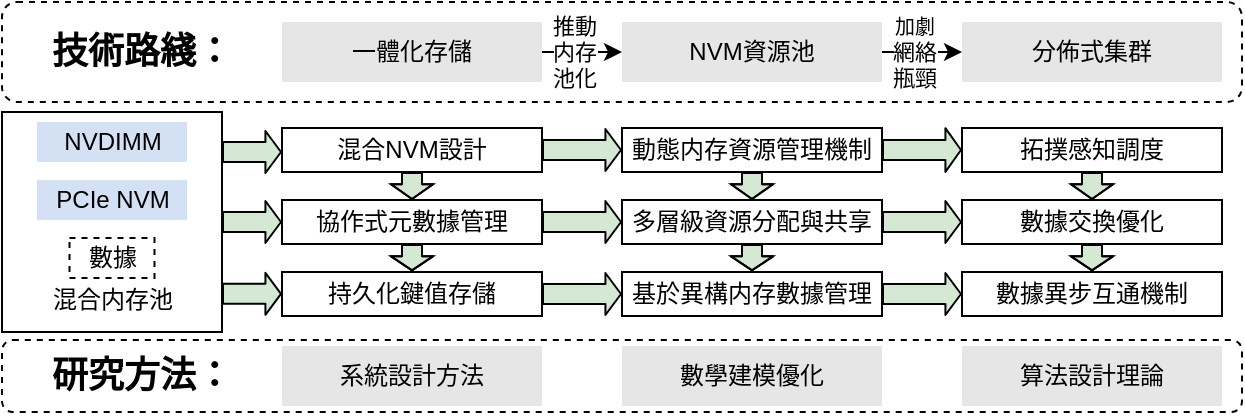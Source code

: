 <mxfile version="21.2.9" type="github">
  <diagram name="第 1 页" id="NDWKnzEPHrljbDT7hTDo">
    <mxGraphModel dx="961" dy="550" grid="1" gridSize="10" guides="1" tooltips="1" connect="1" arrows="1" fold="1" page="1" pageScale="1" pageWidth="827" pageHeight="1169" math="0" shadow="0">
      <root>
        <mxCell id="0" />
        <mxCell id="1" parent="0" />
        <mxCell id="UJ0Nv2wdFsxsvXTZG-oF-1" value="" style="rounded=1;whiteSpace=wrap;html=1;dashed=1;" vertex="1" parent="1">
          <mxGeometry x="130" y="255" width="620" height="50" as="geometry" />
        </mxCell>
        <mxCell id="UJ0Nv2wdFsxsvXTZG-oF-2" value="&lt;b&gt;&lt;font style=&quot;font-size: 18px;&quot;&gt;技術路綫：&lt;/font&gt;&lt;/b&gt;" style="text;html=1;strokeColor=none;fillColor=none;align=center;verticalAlign=middle;whiteSpace=wrap;rounded=0;" vertex="1" parent="1">
          <mxGeometry x="150" y="260" width="100" height="40" as="geometry" />
        </mxCell>
        <mxCell id="UJ0Nv2wdFsxsvXTZG-oF-8" style="edgeStyle=orthogonalEdgeStyle;rounded=0;orthogonalLoop=1;jettySize=auto;html=1;entryX=0;entryY=0.5;entryDx=0;entryDy=0;" edge="1" parent="1" source="UJ0Nv2wdFsxsvXTZG-oF-3" target="UJ0Nv2wdFsxsvXTZG-oF-6">
          <mxGeometry relative="1" as="geometry">
            <Array as="points">
              <mxPoint x="420" y="280" />
              <mxPoint x="420" y="280" />
            </Array>
          </mxGeometry>
        </mxCell>
        <mxCell id="UJ0Nv2wdFsxsvXTZG-oF-11" value="推動&lt;br&gt;内存&lt;br&gt;池化" style="edgeLabel;html=1;align=center;verticalAlign=middle;resizable=0;points=[];" vertex="1" connectable="0" parent="UJ0Nv2wdFsxsvXTZG-oF-8">
          <mxGeometry x="-0.147" relative="1" as="geometry">
            <mxPoint x="-1" as="offset" />
          </mxGeometry>
        </mxCell>
        <mxCell id="UJ0Nv2wdFsxsvXTZG-oF-3" value="一體化存儲" style="rounded=0;whiteSpace=wrap;html=1;strokeColor=none;fillColor=#E6E6E6;" vertex="1" parent="1">
          <mxGeometry x="270" y="265" width="130" height="30" as="geometry" />
        </mxCell>
        <mxCell id="UJ0Nv2wdFsxsvXTZG-oF-9" style="edgeStyle=orthogonalEdgeStyle;rounded=0;orthogonalLoop=1;jettySize=auto;html=1;entryX=0;entryY=0.5;entryDx=0;entryDy=0;" edge="1" parent="1" source="UJ0Nv2wdFsxsvXTZG-oF-6" target="UJ0Nv2wdFsxsvXTZG-oF-7">
          <mxGeometry relative="1" as="geometry" />
        </mxCell>
        <mxCell id="UJ0Nv2wdFsxsvXTZG-oF-10" value="&lt;span style=&quot;font-size: 10px;&quot;&gt;加劇&lt;br&gt;&lt;/span&gt;網絡&lt;br&gt;瓶頸" style="edgeLabel;html=1;align=center;verticalAlign=middle;resizable=0;points=[];" vertex="1" connectable="0" parent="UJ0Nv2wdFsxsvXTZG-oF-9">
          <mxGeometry x="-0.347" relative="1" as="geometry">
            <mxPoint x="3" as="offset" />
          </mxGeometry>
        </mxCell>
        <mxCell id="UJ0Nv2wdFsxsvXTZG-oF-6" value="NVM資源池" style="rounded=0;whiteSpace=wrap;html=1;strokeColor=none;fillColor=#E6E6E6;" vertex="1" parent="1">
          <mxGeometry x="440" y="265" width="130" height="30" as="geometry" />
        </mxCell>
        <mxCell id="UJ0Nv2wdFsxsvXTZG-oF-7" value="分佈式集群" style="rounded=0;whiteSpace=wrap;html=1;strokeColor=none;fillColor=#E6E6E6;" vertex="1" parent="1">
          <mxGeometry x="610" y="265" width="130" height="30" as="geometry" />
        </mxCell>
        <mxCell id="UJ0Nv2wdFsxsvXTZG-oF-12" value="" style="rounded=0;whiteSpace=wrap;html=1;" vertex="1" parent="1">
          <mxGeometry x="130" y="310" width="110" height="110" as="geometry" />
        </mxCell>
        <mxCell id="UJ0Nv2wdFsxsvXTZG-oF-13" value="NVDIMM" style="rounded=0;whiteSpace=wrap;html=1;strokeColor=none;fillColor=#D4E1F5;" vertex="1" parent="1">
          <mxGeometry x="147.5" y="315" width="75" height="20" as="geometry" />
        </mxCell>
        <mxCell id="UJ0Nv2wdFsxsvXTZG-oF-15" value="PCIe NVM" style="rounded=0;whiteSpace=wrap;html=1;strokeColor=none;fillColor=#D4E1F5;" vertex="1" parent="1">
          <mxGeometry x="147.5" y="344" width="75" height="20" as="geometry" />
        </mxCell>
        <mxCell id="UJ0Nv2wdFsxsvXTZG-oF-16" value="數據" style="rounded=0;whiteSpace=wrap;html=1;dashed=1;" vertex="1" parent="1">
          <mxGeometry x="163.75" y="373" width="42.5" height="20" as="geometry" />
        </mxCell>
        <mxCell id="UJ0Nv2wdFsxsvXTZG-oF-17" value="混合内存池" style="text;html=1;strokeColor=none;fillColor=none;align=center;verticalAlign=middle;whiteSpace=wrap;rounded=0;" vertex="1" parent="1">
          <mxGeometry x="147.5" y="389" width="75" height="30" as="geometry" />
        </mxCell>
        <mxCell id="UJ0Nv2wdFsxsvXTZG-oF-24" style="edgeStyle=orthogonalEdgeStyle;rounded=1;orthogonalLoop=1;jettySize=auto;html=1;entryX=0.5;entryY=0;entryDx=0;entryDy=0;shape=flexArrow;endWidth=10;endSize=2.119;fillColor=#D5E8D4;" edge="1" parent="1" source="UJ0Nv2wdFsxsvXTZG-oF-19" target="UJ0Nv2wdFsxsvXTZG-oF-20">
          <mxGeometry relative="1" as="geometry" />
        </mxCell>
        <mxCell id="UJ0Nv2wdFsxsvXTZG-oF-53" style="edgeStyle=orthogonalEdgeStyle;rounded=1;orthogonalLoop=1;jettySize=auto;html=1;exitX=1;exitY=0.5;exitDx=0;exitDy=0;entryX=0;entryY=0.5;entryDx=0;entryDy=0;shape=flexArrow;width=10;endWidth=10;endSize=2.263;fillColor=#D5E8D4;" edge="1" parent="1" source="UJ0Nv2wdFsxsvXTZG-oF-19" target="UJ0Nv2wdFsxsvXTZG-oF-44">
          <mxGeometry relative="1" as="geometry" />
        </mxCell>
        <mxCell id="UJ0Nv2wdFsxsvXTZG-oF-19" value="混合NVM設計" style="rounded=0;whiteSpace=wrap;html=1;" vertex="1" parent="1">
          <mxGeometry x="270" y="318" width="130" height="22" as="geometry" />
        </mxCell>
        <mxCell id="UJ0Nv2wdFsxsvXTZG-oF-25" style="edgeStyle=orthogonalEdgeStyle;rounded=1;orthogonalLoop=1;jettySize=auto;html=1;entryX=0.5;entryY=-0.015;entryDx=0;entryDy=0;entryPerimeter=0;shape=flexArrow;endWidth=10;endSize=2;startSize=6;fillColor=#D5E8D4;" edge="1" parent="1" source="UJ0Nv2wdFsxsvXTZG-oF-20" target="UJ0Nv2wdFsxsvXTZG-oF-21">
          <mxGeometry relative="1" as="geometry" />
        </mxCell>
        <mxCell id="UJ0Nv2wdFsxsvXTZG-oF-55" style="edgeStyle=orthogonalEdgeStyle;rounded=1;orthogonalLoop=1;jettySize=auto;html=1;entryX=0;entryY=0.5;entryDx=0;entryDy=0;shape=flexArrow;endWidth=10;endSize=2.263;fillColor=#D5E8D4;" edge="1" parent="1" source="UJ0Nv2wdFsxsvXTZG-oF-20" target="UJ0Nv2wdFsxsvXTZG-oF-46">
          <mxGeometry relative="1" as="geometry" />
        </mxCell>
        <mxCell id="UJ0Nv2wdFsxsvXTZG-oF-20" value="協作式元數據管理" style="rounded=0;whiteSpace=wrap;html=1;" vertex="1" parent="1">
          <mxGeometry x="270" y="354" width="130" height="22" as="geometry" />
        </mxCell>
        <mxCell id="UJ0Nv2wdFsxsvXTZG-oF-56" style="edgeStyle=orthogonalEdgeStyle;rounded=1;orthogonalLoop=1;jettySize=auto;html=1;entryX=0;entryY=0.5;entryDx=0;entryDy=0;shape=flexArrow;endWidth=10;endSize=2.263;fillColor=#D5E8D4;" edge="1" parent="1" source="UJ0Nv2wdFsxsvXTZG-oF-21" target="UJ0Nv2wdFsxsvXTZG-oF-47">
          <mxGeometry relative="1" as="geometry" />
        </mxCell>
        <mxCell id="UJ0Nv2wdFsxsvXTZG-oF-21" value="持久化鍵值存儲" style="rounded=0;whiteSpace=wrap;html=1;" vertex="1" parent="1">
          <mxGeometry x="270" y="390" width="130" height="22" as="geometry" />
        </mxCell>
        <mxCell id="UJ0Nv2wdFsxsvXTZG-oF-40" value="" style="endArrow=classic;html=1;rounded=1;entryX=0;entryY=0.5;entryDx=0;entryDy=0;shape=flexArrow;width=10;endSize=2.263;endWidth=10;fillColor=#D5E8D4;" edge="1" parent="1" target="UJ0Nv2wdFsxsvXTZG-oF-20">
          <mxGeometry width="50" height="50" relative="1" as="geometry">
            <mxPoint x="240" y="365" as="sourcePoint" />
            <mxPoint x="260" y="340" as="targetPoint" />
          </mxGeometry>
        </mxCell>
        <mxCell id="UJ0Nv2wdFsxsvXTZG-oF-41" value="" style="endArrow=classic;html=1;rounded=1;entryX=0;entryY=0.5;entryDx=0;entryDy=0;shape=flexArrow;width=10;endSize=2.263;endWidth=10;fillColor=#D5E8D4;" edge="1" parent="1">
          <mxGeometry width="50" height="50" relative="1" as="geometry">
            <mxPoint x="240" y="400.9" as="sourcePoint" />
            <mxPoint x="270" y="400.9" as="targetPoint" />
          </mxGeometry>
        </mxCell>
        <mxCell id="UJ0Nv2wdFsxsvXTZG-oF-42" value="" style="endArrow=classic;html=1;rounded=1;entryX=0;entryY=0.5;entryDx=0;entryDy=0;shape=flexArrow;width=10;endSize=2.263;endWidth=10;fillColor=#D5E8D4;" edge="1" parent="1">
          <mxGeometry width="50" height="50" relative="1" as="geometry">
            <mxPoint x="240" y="330" as="sourcePoint" />
            <mxPoint x="270" y="330" as="targetPoint" />
          </mxGeometry>
        </mxCell>
        <mxCell id="UJ0Nv2wdFsxsvXTZG-oF-43" style="edgeStyle=orthogonalEdgeStyle;rounded=1;orthogonalLoop=1;jettySize=auto;html=1;entryX=0.5;entryY=0;entryDx=0;entryDy=0;shape=flexArrow;endWidth=10;endSize=2.119;fillColor=#D5E8D4;" edge="1" parent="1" source="UJ0Nv2wdFsxsvXTZG-oF-44" target="UJ0Nv2wdFsxsvXTZG-oF-46">
          <mxGeometry relative="1" as="geometry" />
        </mxCell>
        <mxCell id="UJ0Nv2wdFsxsvXTZG-oF-54" style="edgeStyle=orthogonalEdgeStyle;rounded=1;orthogonalLoop=1;jettySize=auto;html=1;entryX=0;entryY=0.5;entryDx=0;entryDy=0;shape=flexArrow;endWidth=10.857;endSize=2.263;fillColor=#D5E8D4;" edge="1" parent="1" source="UJ0Nv2wdFsxsvXTZG-oF-44" target="UJ0Nv2wdFsxsvXTZG-oF-49">
          <mxGeometry relative="1" as="geometry" />
        </mxCell>
        <mxCell id="UJ0Nv2wdFsxsvXTZG-oF-44" value="動態内存資源管理機制" style="rounded=0;whiteSpace=wrap;html=1;" vertex="1" parent="1">
          <mxGeometry x="440" y="318" width="130" height="22" as="geometry" />
        </mxCell>
        <mxCell id="UJ0Nv2wdFsxsvXTZG-oF-45" style="edgeStyle=orthogonalEdgeStyle;rounded=1;orthogonalLoop=1;jettySize=auto;html=1;entryX=0.5;entryY=-0.015;entryDx=0;entryDy=0;entryPerimeter=0;shape=flexArrow;endWidth=10;endSize=2;startSize=6;fillColor=#D5E8D4;" edge="1" parent="1" source="UJ0Nv2wdFsxsvXTZG-oF-46" target="UJ0Nv2wdFsxsvXTZG-oF-47">
          <mxGeometry relative="1" as="geometry" />
        </mxCell>
        <mxCell id="UJ0Nv2wdFsxsvXTZG-oF-58" style="edgeStyle=orthogonalEdgeStyle;rounded=1;orthogonalLoop=1;jettySize=auto;html=1;entryX=0;entryY=0.5;entryDx=0;entryDy=0;shape=flexArrow;endWidth=10;endSize=2.263;fillColor=#D5E8D4;" edge="1" parent="1" source="UJ0Nv2wdFsxsvXTZG-oF-46" target="UJ0Nv2wdFsxsvXTZG-oF-51">
          <mxGeometry relative="1" as="geometry" />
        </mxCell>
        <mxCell id="UJ0Nv2wdFsxsvXTZG-oF-46" value="多層級資源分配與共享" style="rounded=0;whiteSpace=wrap;html=1;" vertex="1" parent="1">
          <mxGeometry x="440" y="354" width="130" height="22" as="geometry" />
        </mxCell>
        <mxCell id="UJ0Nv2wdFsxsvXTZG-oF-57" style="edgeStyle=orthogonalEdgeStyle;rounded=1;orthogonalLoop=1;jettySize=auto;html=1;entryX=0;entryY=0.5;entryDx=0;entryDy=0;shape=flexArrow;endWidth=10;endSize=2.263;fillColor=#D5E8D4;" edge="1" parent="1" source="UJ0Nv2wdFsxsvXTZG-oF-47" target="UJ0Nv2wdFsxsvXTZG-oF-52">
          <mxGeometry relative="1" as="geometry" />
        </mxCell>
        <mxCell id="UJ0Nv2wdFsxsvXTZG-oF-47" value="基於異構内存數據管理" style="rounded=0;whiteSpace=wrap;html=1;" vertex="1" parent="1">
          <mxGeometry x="440" y="390" width="130" height="22" as="geometry" />
        </mxCell>
        <mxCell id="UJ0Nv2wdFsxsvXTZG-oF-48" style="edgeStyle=orthogonalEdgeStyle;rounded=1;orthogonalLoop=1;jettySize=auto;html=1;entryX=0.5;entryY=0;entryDx=0;entryDy=0;shape=flexArrow;endWidth=10;endSize=2.119;fillColor=#D5E8D4;" edge="1" parent="1" source="UJ0Nv2wdFsxsvXTZG-oF-49" target="UJ0Nv2wdFsxsvXTZG-oF-51">
          <mxGeometry relative="1" as="geometry" />
        </mxCell>
        <mxCell id="UJ0Nv2wdFsxsvXTZG-oF-49" value="拓撲感知調度" style="rounded=0;whiteSpace=wrap;html=1;" vertex="1" parent="1">
          <mxGeometry x="610" y="318" width="130" height="22" as="geometry" />
        </mxCell>
        <mxCell id="UJ0Nv2wdFsxsvXTZG-oF-50" style="edgeStyle=orthogonalEdgeStyle;rounded=1;orthogonalLoop=1;jettySize=auto;html=1;entryX=0.5;entryY=-0.015;entryDx=0;entryDy=0;entryPerimeter=0;shape=flexArrow;endWidth=10;endSize=2;startSize=6;fillColor=#D5E8D4;" edge="1" parent="1" source="UJ0Nv2wdFsxsvXTZG-oF-51" target="UJ0Nv2wdFsxsvXTZG-oF-52">
          <mxGeometry relative="1" as="geometry" />
        </mxCell>
        <mxCell id="UJ0Nv2wdFsxsvXTZG-oF-51" value="數據交換優化" style="rounded=0;whiteSpace=wrap;html=1;" vertex="1" parent="1">
          <mxGeometry x="610" y="354" width="130" height="22" as="geometry" />
        </mxCell>
        <mxCell id="UJ0Nv2wdFsxsvXTZG-oF-52" value="數據異步互通機制" style="rounded=0;whiteSpace=wrap;html=1;" vertex="1" parent="1">
          <mxGeometry x="610" y="390" width="130" height="22" as="geometry" />
        </mxCell>
        <mxCell id="UJ0Nv2wdFsxsvXTZG-oF-62" value="" style="rounded=1;whiteSpace=wrap;html=1;dashed=1;" vertex="1" parent="1">
          <mxGeometry x="130" y="424" width="620" height="36" as="geometry" />
        </mxCell>
        <mxCell id="UJ0Nv2wdFsxsvXTZG-oF-63" value="&lt;b&gt;&lt;font style=&quot;font-size: 18px;&quot;&gt;研究方法：&lt;/font&gt;&lt;/b&gt;" style="text;html=1;strokeColor=none;fillColor=none;align=center;verticalAlign=middle;whiteSpace=wrap;rounded=0;" vertex="1" parent="1">
          <mxGeometry x="150" y="422" width="100" height="40" as="geometry" />
        </mxCell>
        <mxCell id="UJ0Nv2wdFsxsvXTZG-oF-66" value="系統設計方法" style="rounded=0;whiteSpace=wrap;html=1;strokeColor=none;fillColor=#E6E6E6;" vertex="1" parent="1">
          <mxGeometry x="270" y="427" width="130" height="30" as="geometry" />
        </mxCell>
        <mxCell id="UJ0Nv2wdFsxsvXTZG-oF-69" value="數學建模優化" style="rounded=0;whiteSpace=wrap;html=1;strokeColor=none;fillColor=#E6E6E6;" vertex="1" parent="1">
          <mxGeometry x="440" y="427" width="130" height="30" as="geometry" />
        </mxCell>
        <mxCell id="UJ0Nv2wdFsxsvXTZG-oF-70" value="算法設計理論" style="rounded=0;whiteSpace=wrap;html=1;strokeColor=none;fillColor=#E6E6E6;" vertex="1" parent="1">
          <mxGeometry x="610" y="427" width="130" height="30" as="geometry" />
        </mxCell>
      </root>
    </mxGraphModel>
  </diagram>
</mxfile>
